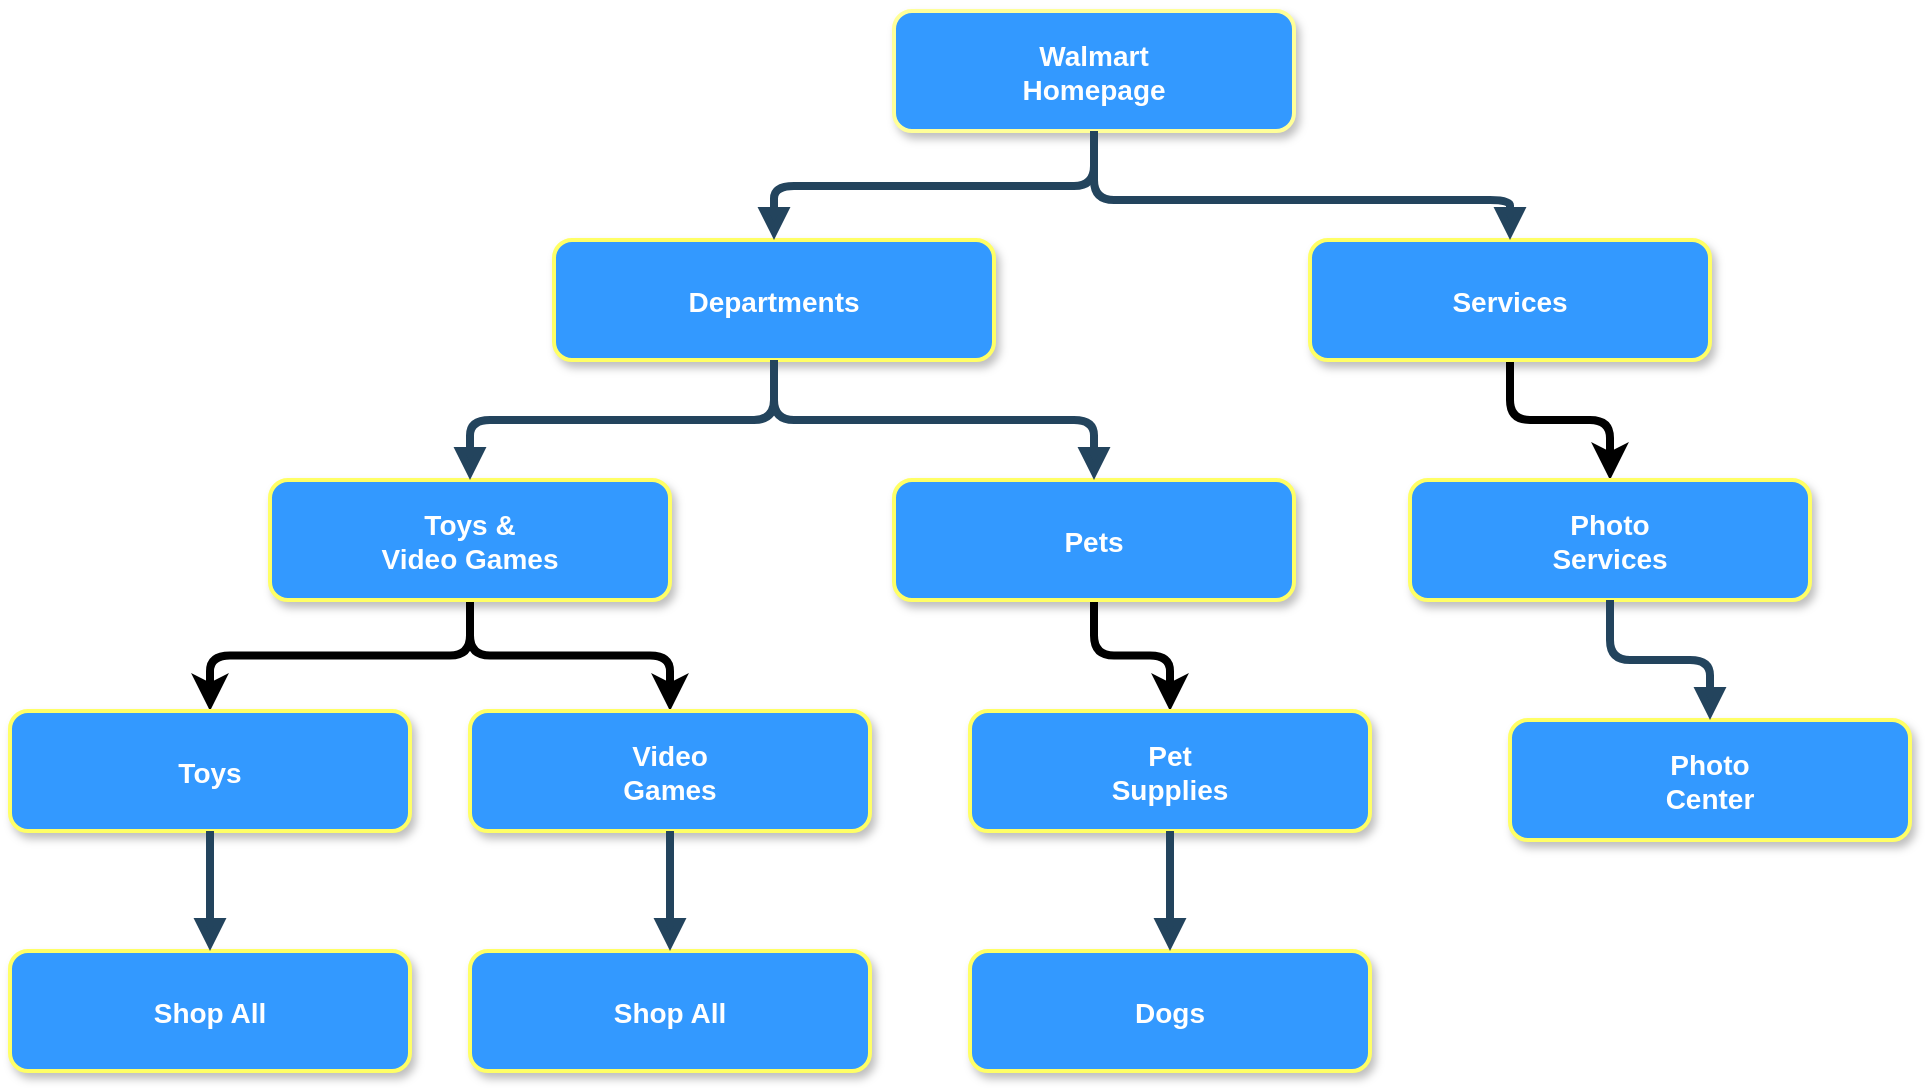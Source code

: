 <mxfile version="20.5.2" type="github">
  <diagram name="Page-1" id="97916047-d0de-89f5-080d-49f4d83e522f">
    <mxGraphModel dx="1422" dy="794" grid="1" gridSize="10" guides="1" tooltips="1" connect="1" arrows="1" fold="1" page="1" pageScale="1.5" pageWidth="1169" pageHeight="827" background="none" math="0" shadow="0">
      <root>
        <mxCell id="0" />
        <mxCell id="1" parent="0" />
        <mxCell id="2" value="Walmart&#xa;Homepage" style="rounded=1;shadow=1;fontStyle=1;fontSize=14;labelBackgroundColor=none;labelBorderColor=none;fillColor=#3399FF;fontColor=#FFFFFF;strokeWidth=2;strokeColor=#FFFF99;" parent="1" vertex="1">
          <mxGeometry x="672" y="205.5" width="200" height="60" as="geometry" />
        </mxCell>
        <mxCell id="3" value="Departments" style="rounded=1;fillColor=#3399FF;strokeColor=#FFFF66;shadow=1;gradientColor=none;fontStyle=1;fontColor=#FFFFFF;fontSize=14;strokeWidth=2;" parent="1" vertex="1">
          <mxGeometry x="502" y="320" width="220" height="60" as="geometry" />
        </mxCell>
        <mxCell id="f2Q2lIDIP-se3lhDS9ZI-55" style="edgeStyle=orthogonalEdgeStyle;rounded=1;orthogonalLoop=1;jettySize=auto;html=1;entryX=0.5;entryY=0;entryDx=0;entryDy=0;fontColor=#FFFFFF;strokeWidth=4;" edge="1" parent="1" source="4" target="8">
          <mxGeometry relative="1" as="geometry" />
        </mxCell>
        <mxCell id="f2Q2lIDIP-se3lhDS9ZI-56" style="edgeStyle=orthogonalEdgeStyle;rounded=1;orthogonalLoop=1;jettySize=auto;html=1;strokeWidth=4;fontColor=#FFFFFF;" edge="1" parent="1" source="4" target="13">
          <mxGeometry relative="1" as="geometry" />
        </mxCell>
        <mxCell id="4" value="Toys &amp;&#xa;Video Games" style="rounded=1;fillColor=#3399FF;strokeColor=#FFFF66;shadow=1;gradientColor=none;fontStyle=1;fontColor=#FFFFFF;fontSize=14;strokeWidth=2;" parent="1" vertex="1">
          <mxGeometry x="360" y="440" width="200" height="60" as="geometry" />
        </mxCell>
        <mxCell id="f2Q2lIDIP-se3lhDS9ZI-58" style="edgeStyle=orthogonalEdgeStyle;rounded=1;orthogonalLoop=1;jettySize=auto;html=1;entryX=0.5;entryY=0;entryDx=0;entryDy=0;strokeWidth=4;fontColor=#FFFFFF;" edge="1" parent="1" source="6" target="18">
          <mxGeometry relative="1" as="geometry" />
        </mxCell>
        <mxCell id="6" value="Pets" style="rounded=1;fillColor=#3399FF;strokeColor=#FFFF66;shadow=1;gradientColor=none;fontStyle=1;fontColor=#FFFFFF;fontSize=14;strokeWidth=2;" parent="1" vertex="1">
          <mxGeometry x="672" y="440" width="200" height="60" as="geometry" />
        </mxCell>
        <mxCell id="f2Q2lIDIP-se3lhDS9ZI-59" style="edgeStyle=orthogonalEdgeStyle;rounded=1;orthogonalLoop=1;jettySize=auto;html=1;entryX=0.5;entryY=0;entryDx=0;entryDy=0;strokeWidth=4;fontColor=#FFFFFF;" edge="1" parent="1" source="7" target="23">
          <mxGeometry relative="1" as="geometry" />
        </mxCell>
        <mxCell id="7" value="Services" style="rounded=1;fillColor=#3399FF;strokeColor=#FFFF66;shadow=1;gradientColor=none;fontStyle=1;fontColor=#FFFFFF;fontSize=14;strokeWidth=2;" parent="1" vertex="1">
          <mxGeometry x="880" y="320" width="200" height="60" as="geometry" />
        </mxCell>
        <mxCell id="8" value="Toys" style="rounded=1;fillColor=#3399FF;strokeColor=#FFFF66;shadow=1;gradientColor=none;fontStyle=1;fontColor=#FFFFFF;fontSize=14;strokeWidth=2;" parent="1" vertex="1">
          <mxGeometry x="230" y="555.5" width="200" height="60" as="geometry" />
        </mxCell>
        <mxCell id="9" value="Shop All" style="rounded=1;fillColor=#3399FF;strokeColor=#FFFF66;shadow=1;gradientColor=none;fontStyle=1;fontColor=#FFFFFF;fontSize=14;strokeWidth=2;" parent="1" vertex="1">
          <mxGeometry x="230" y="675.5" width="200" height="60" as="geometry" />
        </mxCell>
        <mxCell id="13" value="Video&#xa;Games" style="rounded=1;fillColor=#3399FF;strokeColor=#FFFF66;shadow=1;gradientColor=none;fontStyle=1;fontColor=#FFFFFF;fontSize=14;strokeWidth=2;" parent="1" vertex="1">
          <mxGeometry x="460" y="555.5" width="200" height="60" as="geometry" />
        </mxCell>
        <mxCell id="14" value="Shop All" style="rounded=1;fillColor=#3399FF;strokeColor=#FFFF66;shadow=1;gradientColor=none;fontStyle=1;fontColor=#FFFFFF;fontSize=14;strokeWidth=2;" parent="1" vertex="1">
          <mxGeometry x="460" y="675.5" width="200" height="60" as="geometry" />
        </mxCell>
        <mxCell id="18" value="Pet&#xa;Supplies" style="rounded=1;fillColor=#3399FF;strokeColor=#FFFF66;shadow=1;gradientColor=none;fontStyle=1;fontColor=#FFFFFF;fontSize=14;strokeWidth=2;" parent="1" vertex="1">
          <mxGeometry x="710" y="555.5" width="200" height="60" as="geometry" />
        </mxCell>
        <mxCell id="19" value="Dogs" style="rounded=1;fillColor=#3399FF;strokeColor=#FFFF66;shadow=1;gradientColor=none;fontStyle=1;fontColor=#FFFFFF;fontSize=14;strokeWidth=2;" parent="1" vertex="1">
          <mxGeometry x="710" y="675.5" width="200" height="60" as="geometry" />
        </mxCell>
        <mxCell id="23" value="Photo&#xa;Services" style="rounded=1;fillColor=#3399FF;strokeColor=#FFFF66;shadow=1;gradientColor=none;fontStyle=1;fontColor=#FFFFFF;fontSize=14;strokeWidth=2;" parent="1" vertex="1">
          <mxGeometry x="930" y="440" width="200" height="60" as="geometry" />
        </mxCell>
        <mxCell id="24" value="Photo&#xa;Center" style="rounded=1;fillColor=#3399FF;strokeColor=#FFFF66;shadow=1;gradientColor=none;fontStyle=1;fontColor=#FFFFFF;fontSize=14;strokeWidth=2;" parent="1" vertex="1">
          <mxGeometry x="980" y="560" width="200" height="60" as="geometry" />
        </mxCell>
        <mxCell id="29" value="" style="edgeStyle=elbowEdgeStyle;elbow=vertical;strokeWidth=4;endArrow=block;endFill=1;fontStyle=1;strokeColor=#23445D;" parent="1" source="2" target="3" edge="1">
          <mxGeometry x="22" y="165.5" width="100" height="100" as="geometry">
            <mxPoint x="22" y="265.5" as="sourcePoint" />
            <mxPoint x="122" y="165.5" as="targetPoint" />
          </mxGeometry>
        </mxCell>
        <mxCell id="31" value="" style="edgeStyle=elbowEdgeStyle;elbow=vertical;strokeWidth=4;endArrow=block;endFill=1;fontStyle=1;strokeColor=#23445D;" parent="1" source="3" target="4" edge="1">
          <mxGeometry x="22" y="165.5" width="100" height="100" as="geometry">
            <mxPoint x="22" y="265.5" as="sourcePoint" />
            <mxPoint x="122" y="165.5" as="targetPoint" />
          </mxGeometry>
        </mxCell>
        <mxCell id="32" value="" style="edgeStyle=elbowEdgeStyle;elbow=vertical;strokeWidth=4;endArrow=block;endFill=1;fontStyle=1;strokeColor=#23445D;" parent="1" source="3" target="6" edge="1">
          <mxGeometry x="22" y="165.5" width="100" height="100" as="geometry">
            <mxPoint x="22" y="265.5" as="sourcePoint" />
            <mxPoint x="122" y="165.5" as="targetPoint" />
          </mxGeometry>
        </mxCell>
        <mxCell id="33" value="" style="edgeStyle=elbowEdgeStyle;elbow=vertical;strokeWidth=4;endArrow=block;endFill=1;fontStyle=1;strokeColor=#23445D;" parent="1" source="2" target="7" edge="1">
          <mxGeometry x="22" y="165.5" width="100" height="100" as="geometry">
            <mxPoint x="22" y="265.5" as="sourcePoint" />
            <mxPoint x="122" y="165.5" as="targetPoint" />
            <Array as="points">
              <mxPoint x="980" y="300" />
              <mxPoint x="1062" y="295.5" />
            </Array>
          </mxGeometry>
        </mxCell>
        <mxCell id="38" value="" style="edgeStyle=elbowEdgeStyle;elbow=vertical;strokeWidth=4;endArrow=block;endFill=1;fontStyle=1;strokeColor=#23445D;" parent="1" source="8" target="9" edge="1">
          <mxGeometry x="62" y="165.5" width="100" height="100" as="geometry">
            <mxPoint x="62" y="265.5" as="sourcePoint" />
            <mxPoint x="162" y="165.5" as="targetPoint" />
          </mxGeometry>
        </mxCell>
        <mxCell id="42" value="" style="edgeStyle=elbowEdgeStyle;elbow=vertical;strokeWidth=4;endArrow=block;endFill=1;fontStyle=1;strokeColor=#23445D;" parent="1" source="13" target="14" edge="1">
          <mxGeometry x="62" y="165.5" width="100" height="100" as="geometry">
            <mxPoint x="62" y="265.5" as="sourcePoint" />
            <mxPoint x="162" y="165.5" as="targetPoint" />
          </mxGeometry>
        </mxCell>
        <mxCell id="46" value="" style="edgeStyle=elbowEdgeStyle;elbow=vertical;strokeWidth=4;endArrow=block;endFill=1;fontStyle=1;strokeColor=#23445D;" parent="1" source="18" target="19" edge="1">
          <mxGeometry x="72" y="165.5" width="100" height="100" as="geometry">
            <mxPoint x="72" y="265.5" as="sourcePoint" />
            <mxPoint x="172" y="165.5" as="targetPoint" />
          </mxGeometry>
        </mxCell>
        <mxCell id="50" value="" style="edgeStyle=elbowEdgeStyle;elbow=vertical;strokeWidth=4;endArrow=block;endFill=1;fontStyle=1;strokeColor=#23445D;" parent="1" source="23" target="24" edge="1">
          <mxGeometry x="72" y="165.5" width="100" height="100" as="geometry">
            <mxPoint x="72" y="265.5" as="sourcePoint" />
            <mxPoint x="172" y="165.5" as="targetPoint" />
          </mxGeometry>
        </mxCell>
      </root>
    </mxGraphModel>
  </diagram>
</mxfile>
